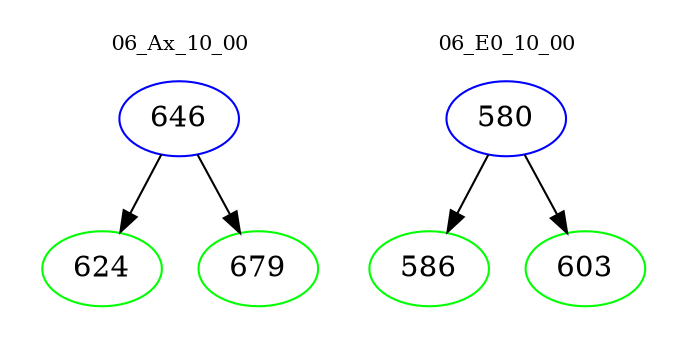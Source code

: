digraph{
subgraph cluster_0 {
color = white
label = "06_Ax_10_00";
fontsize=10;
T0_646 [label="646", color="blue"]
T0_646 -> T0_624 [color="black"]
T0_624 [label="624", color="green"]
T0_646 -> T0_679 [color="black"]
T0_679 [label="679", color="green"]
}
subgraph cluster_1 {
color = white
label = "06_E0_10_00";
fontsize=10;
T1_580 [label="580", color="blue"]
T1_580 -> T1_586 [color="black"]
T1_586 [label="586", color="green"]
T1_580 -> T1_603 [color="black"]
T1_603 [label="603", color="green"]
}
}

